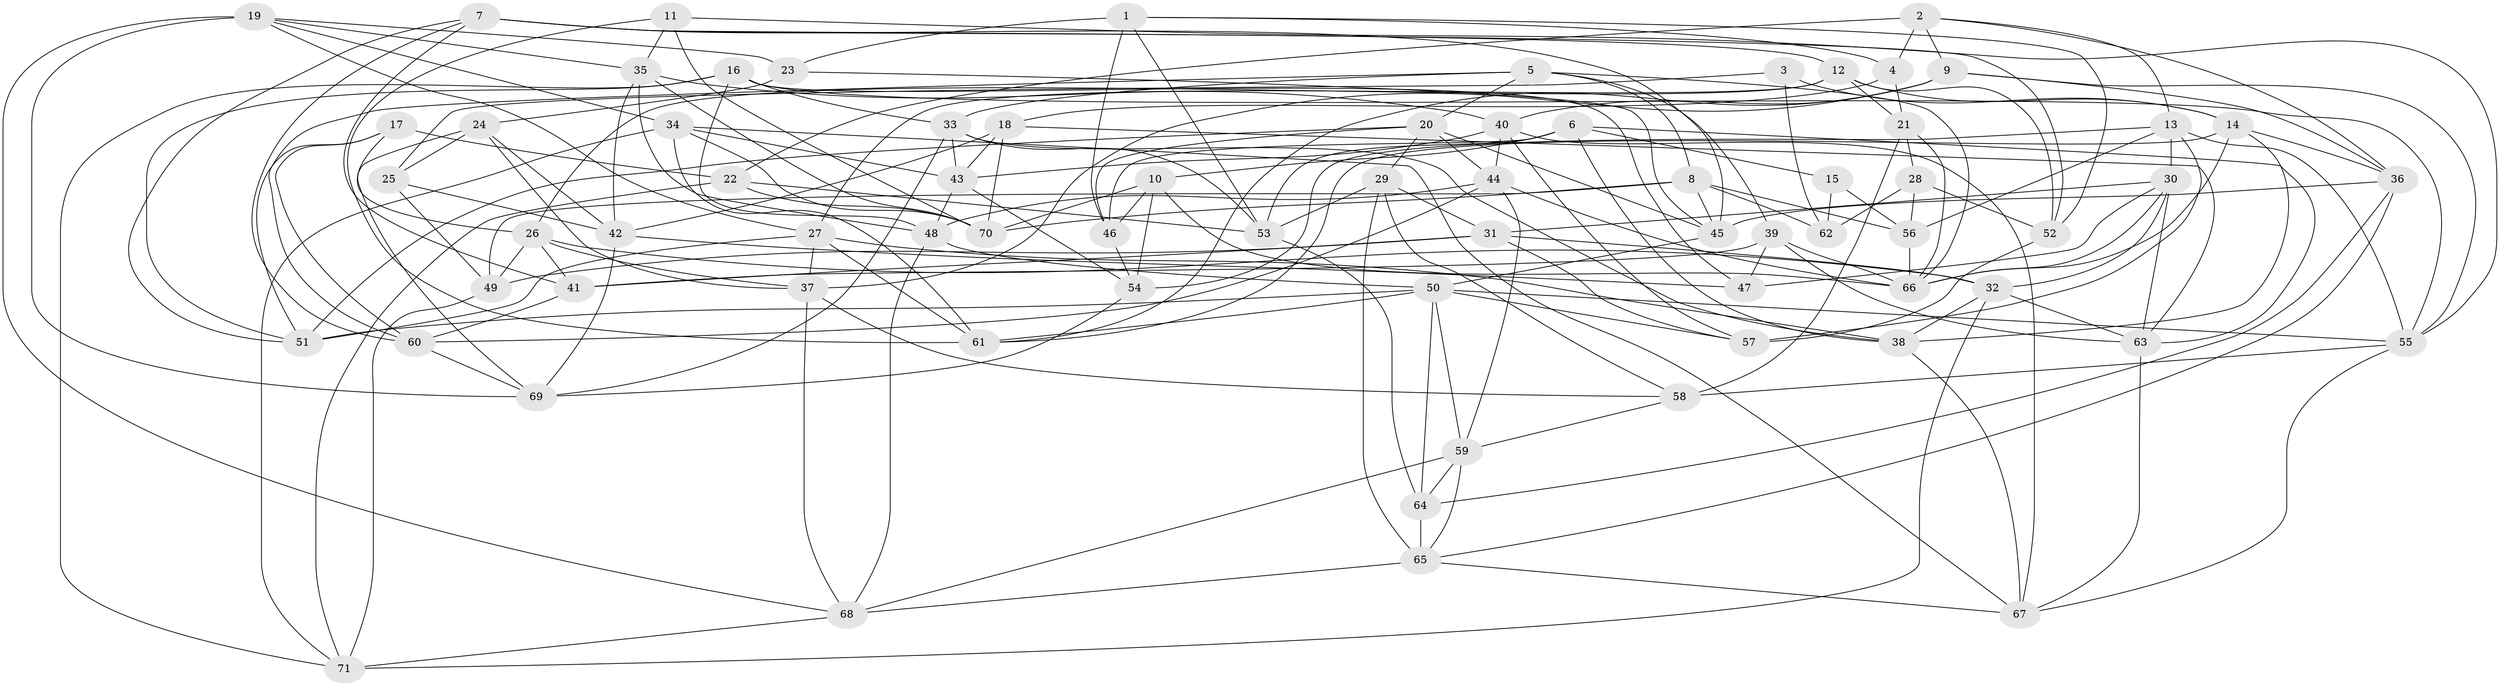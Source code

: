// original degree distribution, {4: 1.0}
// Generated by graph-tools (version 1.1) at 2025/03/03/09/25 03:03:05]
// undirected, 71 vertices, 196 edges
graph export_dot {
graph [start="1"]
  node [color=gray90,style=filled];
  1;
  2;
  3;
  4;
  5;
  6;
  7;
  8;
  9;
  10;
  11;
  12;
  13;
  14;
  15;
  16;
  17;
  18;
  19;
  20;
  21;
  22;
  23;
  24;
  25;
  26;
  27;
  28;
  29;
  30;
  31;
  32;
  33;
  34;
  35;
  36;
  37;
  38;
  39;
  40;
  41;
  42;
  43;
  44;
  45;
  46;
  47;
  48;
  49;
  50;
  51;
  52;
  53;
  54;
  55;
  56;
  57;
  58;
  59;
  60;
  61;
  62;
  63;
  64;
  65;
  66;
  67;
  68;
  69;
  70;
  71;
  1 -- 4 [weight=1.0];
  1 -- 23 [weight=1.0];
  1 -- 46 [weight=2.0];
  1 -- 52 [weight=1.0];
  1 -- 53 [weight=1.0];
  2 -- 4 [weight=1.0];
  2 -- 9 [weight=1.0];
  2 -- 13 [weight=1.0];
  2 -- 22 [weight=2.0];
  2 -- 36 [weight=1.0];
  3 -- 14 [weight=1.0];
  3 -- 25 [weight=1.0];
  3 -- 62 [weight=2.0];
  4 -- 18 [weight=1.0];
  4 -- 21 [weight=1.0];
  5 -- 8 [weight=1.0];
  5 -- 20 [weight=1.0];
  5 -- 33 [weight=1.0];
  5 -- 39 [weight=1.0];
  5 -- 60 [weight=1.0];
  5 -- 66 [weight=1.0];
  6 -- 10 [weight=1.0];
  6 -- 15 [weight=1.0];
  6 -- 38 [weight=1.0];
  6 -- 46 [weight=1.0];
  6 -- 53 [weight=1.0];
  6 -- 63 [weight=1.0];
  7 -- 12 [weight=1.0];
  7 -- 41 [weight=1.0];
  7 -- 45 [weight=1.0];
  7 -- 51 [weight=1.0];
  7 -- 52 [weight=1.0];
  7 -- 60 [weight=1.0];
  8 -- 45 [weight=1.0];
  8 -- 49 [weight=1.0];
  8 -- 56 [weight=1.0];
  8 -- 62 [weight=1.0];
  8 -- 70 [weight=1.0];
  9 -- 36 [weight=1.0];
  9 -- 37 [weight=1.0];
  9 -- 40 [weight=1.0];
  9 -- 55 [weight=1.0];
  9 -- 61 [weight=1.0];
  10 -- 46 [weight=1.0];
  10 -- 54 [weight=2.0];
  10 -- 66 [weight=1.0];
  10 -- 70 [weight=1.0];
  11 -- 35 [weight=1.0];
  11 -- 55 [weight=1.0];
  11 -- 61 [weight=1.0];
  11 -- 70 [weight=1.0];
  12 -- 14 [weight=1.0];
  12 -- 21 [weight=1.0];
  12 -- 26 [weight=1.0];
  12 -- 27 [weight=1.0];
  12 -- 52 [weight=1.0];
  13 -- 30 [weight=1.0];
  13 -- 54 [weight=1.0];
  13 -- 55 [weight=1.0];
  13 -- 56 [weight=1.0];
  13 -- 57 [weight=1.0];
  14 -- 36 [weight=1.0];
  14 -- 38 [weight=1.0];
  14 -- 61 [weight=1.0];
  14 -- 66 [weight=1.0];
  15 -- 56 [weight=1.0];
  15 -- 62 [weight=2.0];
  16 -- 33 [weight=1.0];
  16 -- 47 [weight=1.0];
  16 -- 48 [weight=1.0];
  16 -- 51 [weight=1.0];
  16 -- 55 [weight=1.0];
  16 -- 71 [weight=1.0];
  17 -- 22 [weight=1.0];
  17 -- 26 [weight=1.0];
  17 -- 51 [weight=1.0];
  17 -- 60 [weight=1.0];
  18 -- 42 [weight=1.0];
  18 -- 43 [weight=1.0];
  18 -- 63 [weight=1.0];
  18 -- 70 [weight=2.0];
  19 -- 23 [weight=1.0];
  19 -- 27 [weight=1.0];
  19 -- 34 [weight=1.0];
  19 -- 35 [weight=1.0];
  19 -- 68 [weight=1.0];
  19 -- 69 [weight=1.0];
  20 -- 29 [weight=1.0];
  20 -- 44 [weight=1.0];
  20 -- 45 [weight=1.0];
  20 -- 46 [weight=1.0];
  20 -- 51 [weight=1.0];
  21 -- 28 [weight=2.0];
  21 -- 58 [weight=1.0];
  21 -- 66 [weight=1.0];
  22 -- 53 [weight=1.0];
  22 -- 70 [weight=1.0];
  22 -- 71 [weight=1.0];
  23 -- 24 [weight=1.0];
  23 -- 45 [weight=1.0];
  24 -- 25 [weight=2.0];
  24 -- 37 [weight=1.0];
  24 -- 42 [weight=1.0];
  24 -- 69 [weight=1.0];
  25 -- 42 [weight=1.0];
  25 -- 49 [weight=2.0];
  26 -- 32 [weight=1.0];
  26 -- 37 [weight=1.0];
  26 -- 41 [weight=1.0];
  26 -- 49 [weight=1.0];
  27 -- 37 [weight=1.0];
  27 -- 38 [weight=1.0];
  27 -- 51 [weight=1.0];
  27 -- 61 [weight=1.0];
  28 -- 52 [weight=1.0];
  28 -- 56 [weight=2.0];
  28 -- 62 [weight=1.0];
  29 -- 31 [weight=1.0];
  29 -- 53 [weight=1.0];
  29 -- 58 [weight=1.0];
  29 -- 65 [weight=2.0];
  30 -- 31 [weight=1.0];
  30 -- 32 [weight=1.0];
  30 -- 47 [weight=1.0];
  30 -- 63 [weight=1.0];
  30 -- 66 [weight=1.0];
  31 -- 32 [weight=1.0];
  31 -- 41 [weight=1.0];
  31 -- 49 [weight=1.0];
  31 -- 57 [weight=1.0];
  32 -- 38 [weight=1.0];
  32 -- 63 [weight=1.0];
  32 -- 71 [weight=1.0];
  33 -- 38 [weight=1.0];
  33 -- 43 [weight=1.0];
  33 -- 53 [weight=1.0];
  33 -- 69 [weight=1.0];
  34 -- 43 [weight=1.0];
  34 -- 61 [weight=1.0];
  34 -- 67 [weight=1.0];
  34 -- 70 [weight=1.0];
  34 -- 71 [weight=1.0];
  35 -- 40 [weight=1.0];
  35 -- 42 [weight=1.0];
  35 -- 48 [weight=1.0];
  35 -- 70 [weight=1.0];
  36 -- 45 [weight=1.0];
  36 -- 64 [weight=1.0];
  36 -- 65 [weight=1.0];
  37 -- 58 [weight=1.0];
  37 -- 68 [weight=1.0];
  38 -- 67 [weight=1.0];
  39 -- 41 [weight=2.0];
  39 -- 47 [weight=1.0];
  39 -- 63 [weight=1.0];
  39 -- 66 [weight=1.0];
  40 -- 43 [weight=1.0];
  40 -- 44 [weight=1.0];
  40 -- 57 [weight=1.0];
  40 -- 67 [weight=1.0];
  41 -- 60 [weight=1.0];
  42 -- 47 [weight=1.0];
  42 -- 69 [weight=1.0];
  43 -- 48 [weight=1.0];
  43 -- 54 [weight=1.0];
  44 -- 48 [weight=1.0];
  44 -- 59 [weight=1.0];
  44 -- 60 [weight=1.0];
  44 -- 66 [weight=1.0];
  45 -- 50 [weight=1.0];
  46 -- 54 [weight=1.0];
  48 -- 50 [weight=1.0];
  48 -- 68 [weight=1.0];
  49 -- 71 [weight=1.0];
  50 -- 51 [weight=1.0];
  50 -- 55 [weight=1.0];
  50 -- 57 [weight=1.0];
  50 -- 59 [weight=1.0];
  50 -- 61 [weight=1.0];
  50 -- 64 [weight=1.0];
  52 -- 57 [weight=2.0];
  53 -- 64 [weight=1.0];
  54 -- 69 [weight=1.0];
  55 -- 58 [weight=2.0];
  55 -- 67 [weight=1.0];
  56 -- 66 [weight=1.0];
  58 -- 59 [weight=1.0];
  59 -- 64 [weight=1.0];
  59 -- 65 [weight=1.0];
  59 -- 68 [weight=1.0];
  60 -- 69 [weight=1.0];
  63 -- 67 [weight=1.0];
  64 -- 65 [weight=2.0];
  65 -- 67 [weight=1.0];
  65 -- 68 [weight=1.0];
  68 -- 71 [weight=1.0];
}
